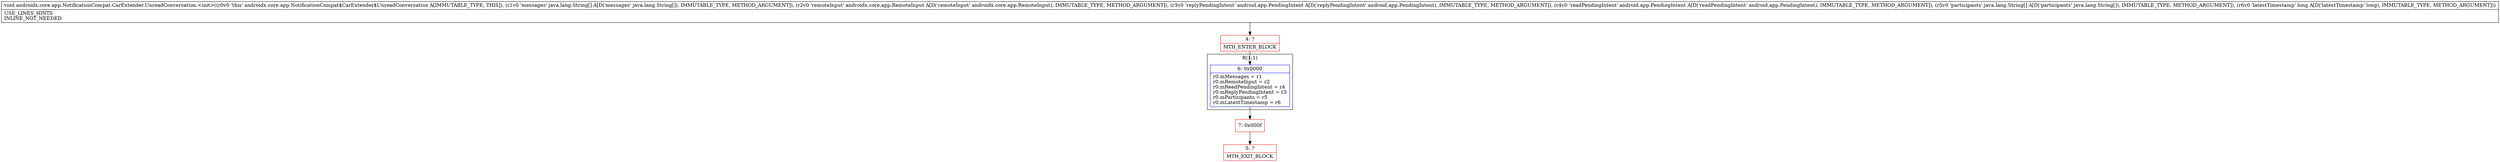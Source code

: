 digraph "CFG forandroidx.core.app.NotificationCompat.CarExtender.UnreadConversation.\<init\>([Ljava\/lang\/String;Landroidx\/core\/app\/RemoteInput;Landroid\/app\/PendingIntent;Landroid\/app\/PendingIntent;[Ljava\/lang\/String;J)V" {
subgraph cluster_Region_1757261549 {
label = "R(1:1)";
node [shape=record,color=blue];
Node_6 [shape=record,label="{6\:\ 0x0000|r0.mMessages = r1\lr0.mRemoteInput = r2\lr0.mReadPendingIntent = r4\lr0.mReplyPendingIntent = r3\lr0.mParticipants = r5\lr0.mLatestTimestamp = r6\l}"];
}
Node_4 [shape=record,color=red,label="{4\:\ ?|MTH_ENTER_BLOCK\l}"];
Node_7 [shape=record,color=red,label="{7\:\ 0x000f}"];
Node_5 [shape=record,color=red,label="{5\:\ ?|MTH_EXIT_BLOCK\l}"];
MethodNode[shape=record,label="{void androidx.core.app.NotificationCompat.CarExtender.UnreadConversation.\<init\>((r0v0 'this' androidx.core.app.NotificationCompat$CarExtender$UnreadConversation A[IMMUTABLE_TYPE, THIS]), (r1v0 'messages' java.lang.String[] A[D('messages' java.lang.String[]), IMMUTABLE_TYPE, METHOD_ARGUMENT]), (r2v0 'remoteInput' androidx.core.app.RemoteInput A[D('remoteInput' androidx.core.app.RemoteInput), IMMUTABLE_TYPE, METHOD_ARGUMENT]), (r3v0 'replyPendingIntent' android.app.PendingIntent A[D('replyPendingIntent' android.app.PendingIntent), IMMUTABLE_TYPE, METHOD_ARGUMENT]), (r4v0 'readPendingIntent' android.app.PendingIntent A[D('readPendingIntent' android.app.PendingIntent), IMMUTABLE_TYPE, METHOD_ARGUMENT]), (r5v0 'participants' java.lang.String[] A[D('participants' java.lang.String[]), IMMUTABLE_TYPE, METHOD_ARGUMENT]), (r6v0 'latestTimestamp' long A[D('latestTimestamp' long), IMMUTABLE_TYPE, METHOD_ARGUMENT]))  | USE_LINES_HINTS\lINLINE_NOT_NEEDED\l}"];
MethodNode -> Node_4;Node_6 -> Node_7;
Node_4 -> Node_6;
Node_7 -> Node_5;
}


